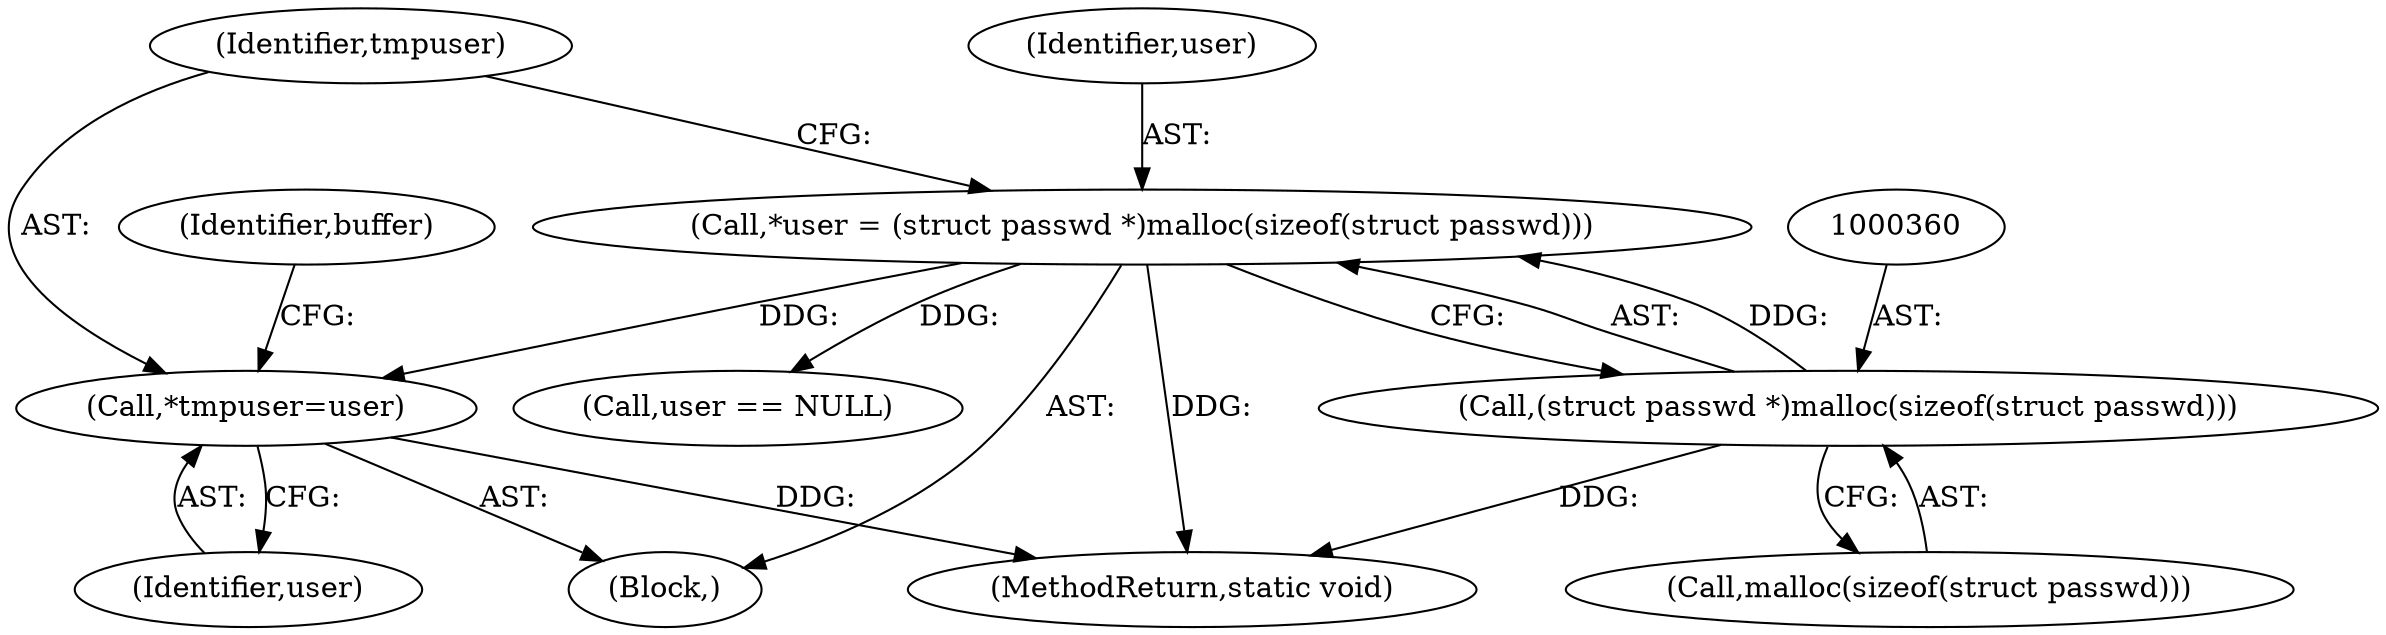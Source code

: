digraph "0_MAC-Telnet_b69d11727d4f0f8cf719c79e3fb700f55ca03e9a_2@pointer" {
"1000365" [label="(Call,*tmpuser=user)"];
"1000357" [label="(Call,*user = (struct passwd *)malloc(sizeof(struct passwd)))"];
"1000359" [label="(Call,(struct passwd *)malloc(sizeof(struct passwd)))"];
"1000361" [label="(Call,malloc(sizeof(struct passwd)))"];
"1000365" [label="(Call,*tmpuser=user)"];
"1000375" [label="(Call,user == NULL)"];
"1000370" [label="(Identifier,buffer)"];
"1000367" [label="(Identifier,user)"];
"1000693" [label="(MethodReturn,static void)"];
"1000366" [label="(Identifier,tmpuser)"];
"1000357" [label="(Call,*user = (struct passwd *)malloc(sizeof(struct passwd)))"];
"1000353" [label="(Block,)"];
"1000359" [label="(Call,(struct passwd *)malloc(sizeof(struct passwd)))"];
"1000358" [label="(Identifier,user)"];
"1000365" -> "1000353"  [label="AST: "];
"1000365" -> "1000367"  [label="CFG: "];
"1000366" -> "1000365"  [label="AST: "];
"1000367" -> "1000365"  [label="AST: "];
"1000370" -> "1000365"  [label="CFG: "];
"1000365" -> "1000693"  [label="DDG: "];
"1000357" -> "1000365"  [label="DDG: "];
"1000357" -> "1000353"  [label="AST: "];
"1000357" -> "1000359"  [label="CFG: "];
"1000358" -> "1000357"  [label="AST: "];
"1000359" -> "1000357"  [label="AST: "];
"1000366" -> "1000357"  [label="CFG: "];
"1000357" -> "1000693"  [label="DDG: "];
"1000359" -> "1000357"  [label="DDG: "];
"1000357" -> "1000375"  [label="DDG: "];
"1000359" -> "1000361"  [label="CFG: "];
"1000360" -> "1000359"  [label="AST: "];
"1000361" -> "1000359"  [label="AST: "];
"1000359" -> "1000693"  [label="DDG: "];
}
